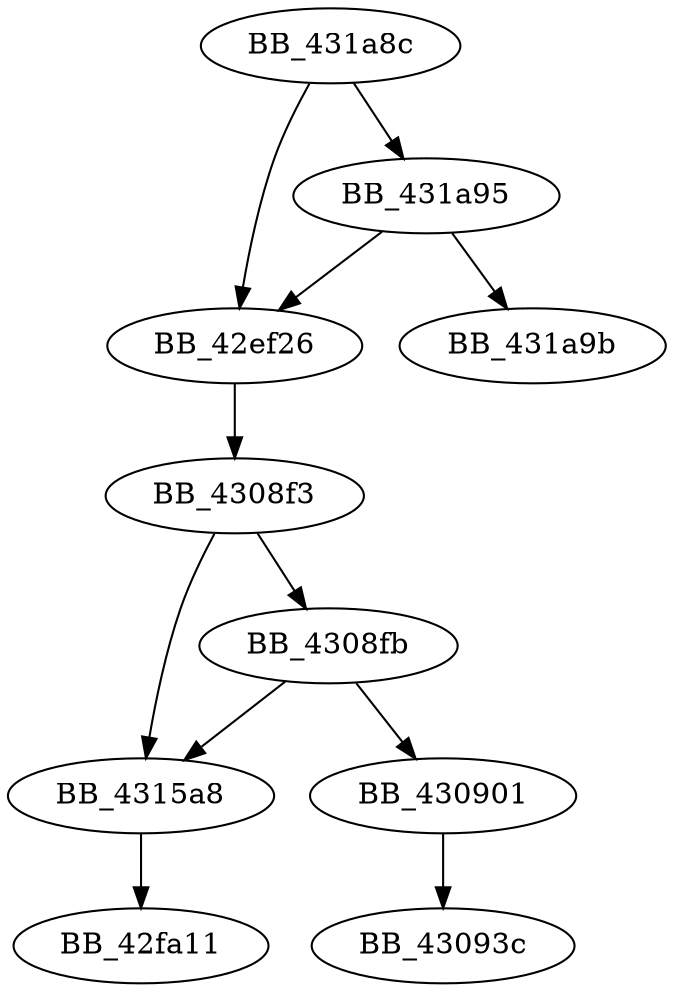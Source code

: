 DiGraph sub_431A8C{
BB_42ef26->BB_4308f3
BB_4308f3->BB_4308fb
BB_4308f3->BB_4315a8
BB_4308fb->BB_430901
BB_4308fb->BB_4315a8
BB_430901->BB_43093c
BB_4315a8->BB_42fa11
BB_431a8c->BB_42ef26
BB_431a8c->BB_431a95
BB_431a95->BB_42ef26
BB_431a95->BB_431a9b
}
